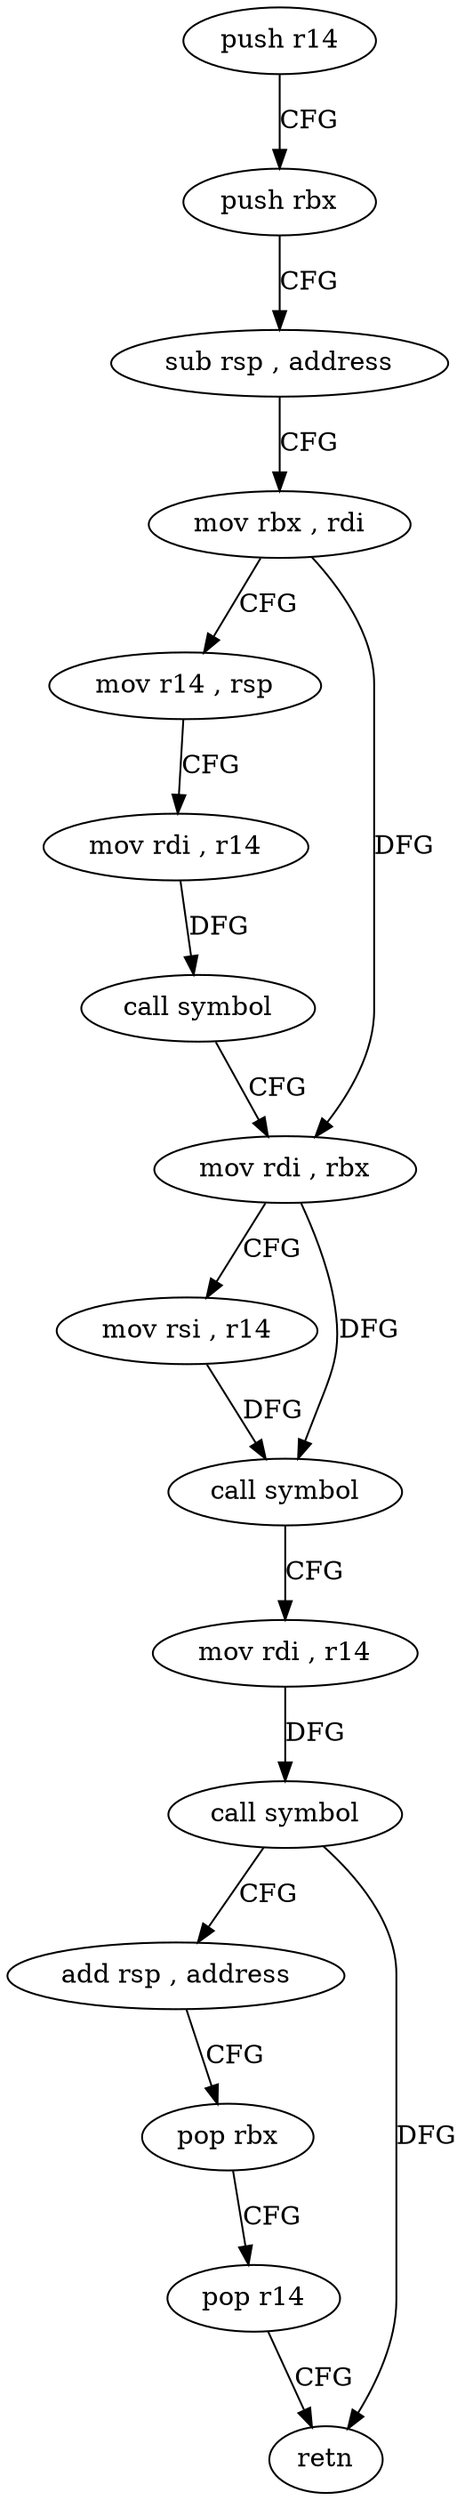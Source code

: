 digraph "func" {
"4216512" [label = "push r14" ]
"4216514" [label = "push rbx" ]
"4216515" [label = "sub rsp , address" ]
"4216519" [label = "mov rbx , rdi" ]
"4216522" [label = "mov r14 , rsp" ]
"4216525" [label = "mov rdi , r14" ]
"4216528" [label = "call symbol" ]
"4216533" [label = "mov rdi , rbx" ]
"4216536" [label = "mov rsi , r14" ]
"4216539" [label = "call symbol" ]
"4216544" [label = "mov rdi , r14" ]
"4216547" [label = "call symbol" ]
"4216552" [label = "add rsp , address" ]
"4216556" [label = "pop rbx" ]
"4216557" [label = "pop r14" ]
"4216559" [label = "retn" ]
"4216512" -> "4216514" [ label = "CFG" ]
"4216514" -> "4216515" [ label = "CFG" ]
"4216515" -> "4216519" [ label = "CFG" ]
"4216519" -> "4216522" [ label = "CFG" ]
"4216519" -> "4216533" [ label = "DFG" ]
"4216522" -> "4216525" [ label = "CFG" ]
"4216525" -> "4216528" [ label = "DFG" ]
"4216528" -> "4216533" [ label = "CFG" ]
"4216533" -> "4216536" [ label = "CFG" ]
"4216533" -> "4216539" [ label = "DFG" ]
"4216536" -> "4216539" [ label = "DFG" ]
"4216539" -> "4216544" [ label = "CFG" ]
"4216544" -> "4216547" [ label = "DFG" ]
"4216547" -> "4216552" [ label = "CFG" ]
"4216547" -> "4216559" [ label = "DFG" ]
"4216552" -> "4216556" [ label = "CFG" ]
"4216556" -> "4216557" [ label = "CFG" ]
"4216557" -> "4216559" [ label = "CFG" ]
}
